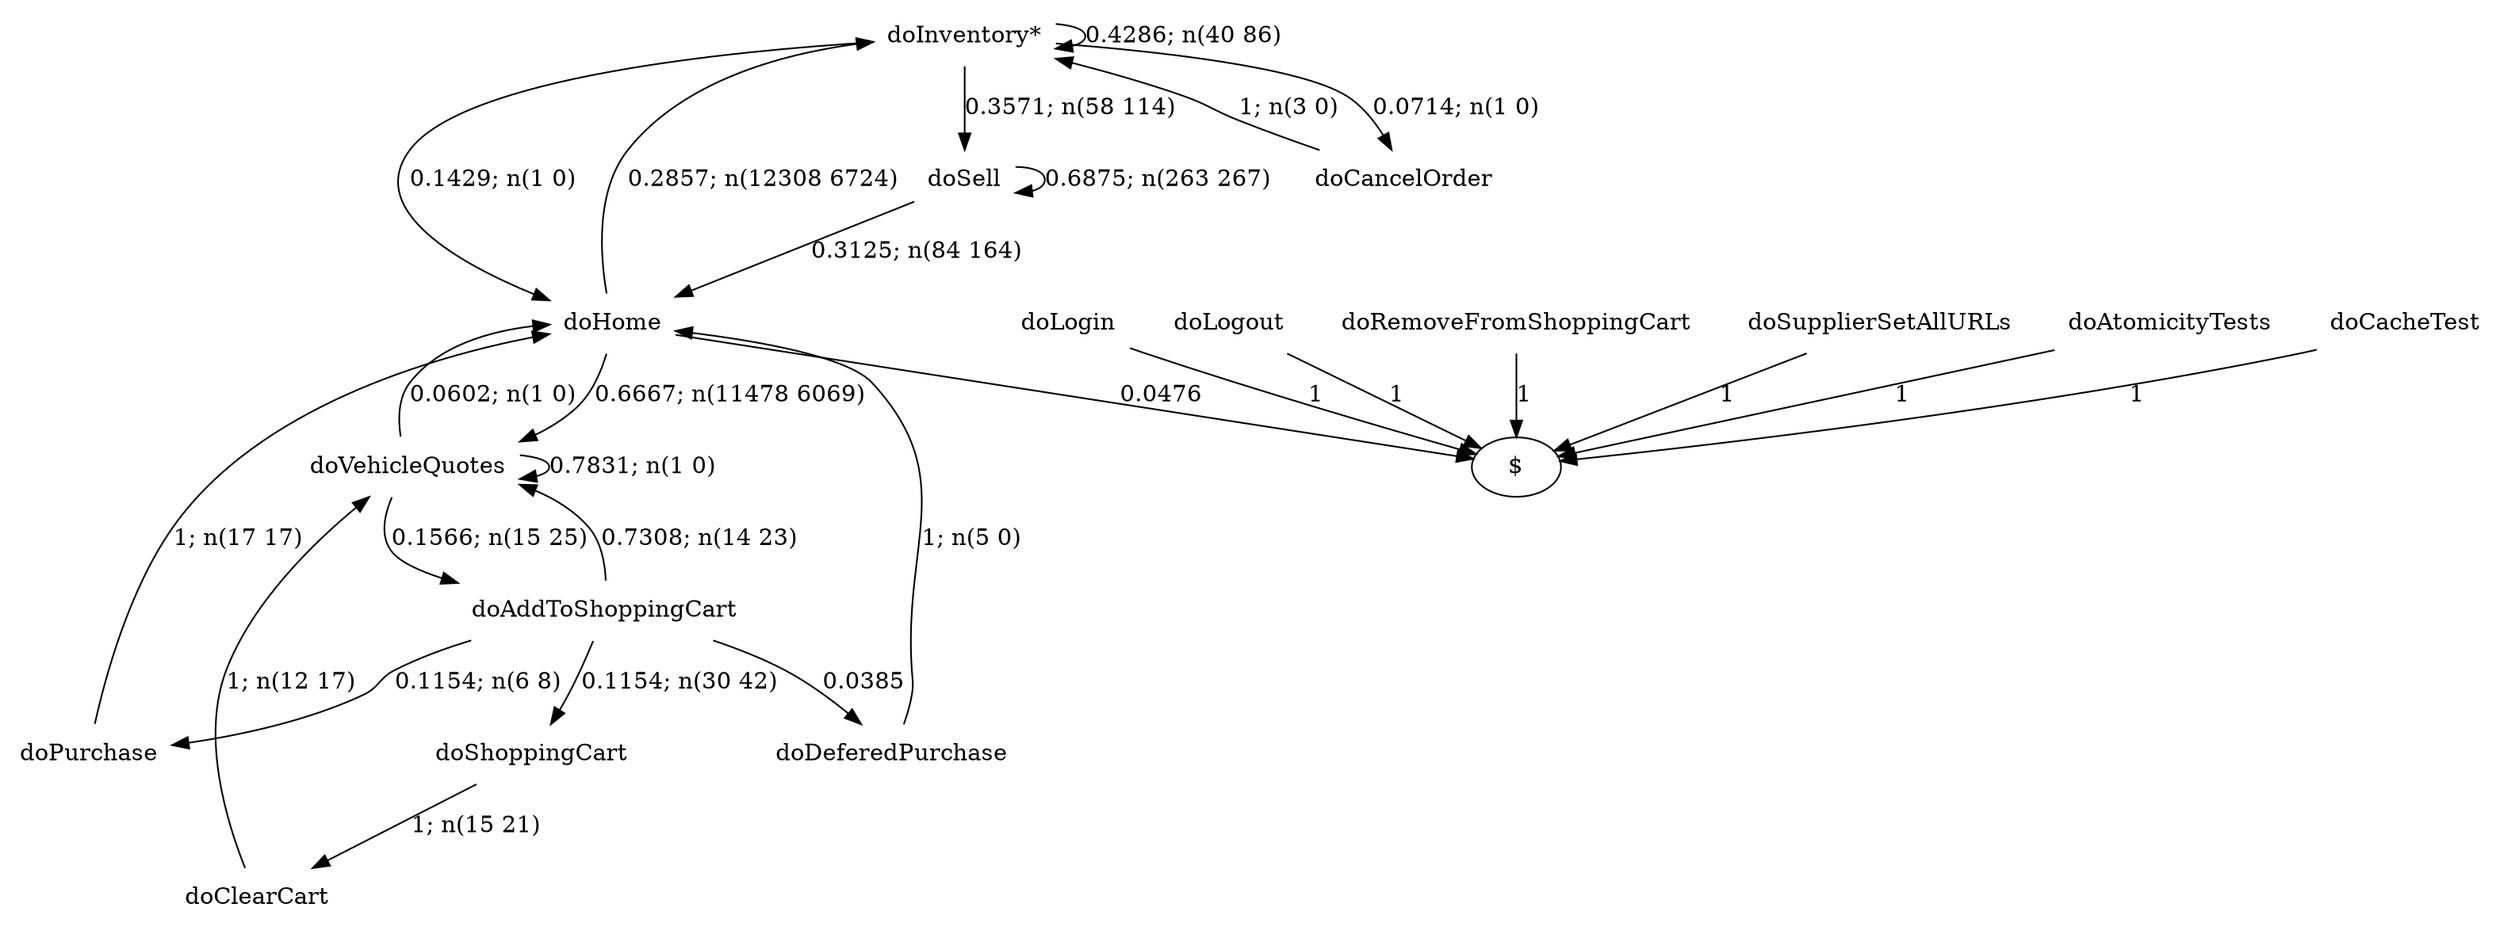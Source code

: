 digraph G {"doInventory*" [label="doInventory*",shape=none];"doSupplierSetAllURLs" [label="doSupplierSetAllURLs",shape=none];"doAtomicityTests" [label="doAtomicityTests",shape=none];"doCacheTest" [label="doCacheTest",shape=none];"doLogin" [label="doLogin",shape=none];"doVehicleQuotes" [label="doVehicleQuotes",shape=none];"doAddToShoppingCart" [label="doAddToShoppingCart",shape=none];"doDeferedPurchase" [label="doDeferedPurchase",shape=none];"doHome" [label="doHome",shape=none];"doShoppingCart" [label="doShoppingCart",shape=none];"doClearCart" [label="doClearCart",shape=none];"doPurchase" [label="doPurchase",shape=none];"doSell" [label="doSell",shape=none];"doLogout" [label="doLogout",shape=none];"doCancelOrder" [label="doCancelOrder",shape=none];"doRemoveFromShoppingCart" [label="doRemoveFromShoppingCart",shape=none];"doInventory*"->"doInventory*" [style=solid,label="0.4286; n(40 86)"];"doInventory*"->"doHome" [style=solid,label="0.1429; n(1 0)"];"doInventory*"->"doSell" [style=solid,label="0.3571; n(58 114)"];"doInventory*"->"doCancelOrder" [style=solid,label="0.0714; n(1 0)"];"doSupplierSetAllURLs"->"$" [style=solid,label="1"];"doAtomicityTests"->"$" [style=solid,label="1"];"doCacheTest"->"$" [style=solid,label="1"];"doLogin"->"$" [style=solid,label="1"];"doVehicleQuotes"->"doVehicleQuotes" [style=solid,label="0.7831; n(1 0)"];"doVehicleQuotes"->"doAddToShoppingCart" [style=solid,label="0.1566; n(15 25)"];"doVehicleQuotes"->"doHome" [style=solid,label="0.0602; n(1 0)"];"doAddToShoppingCart"->"doVehicleQuotes" [style=solid,label="0.7308; n(14 23)"];"doAddToShoppingCart"->"doDeferedPurchase" [style=solid,label="0.0385"];"doAddToShoppingCart"->"doShoppingCart" [style=solid,label="0.1154; n(30 42)"];"doAddToShoppingCart"->"doPurchase" [style=solid,label="0.1154; n(6 8)"];"doDeferedPurchase"->"doHome" [style=solid,label="1; n(5 0)"];"doHome"->"doInventory*" [style=solid,label="0.2857; n(12308 6724)"];"doHome"->"doVehicleQuotes" [style=solid,label="0.6667; n(11478 6069)"];"doHome"->"$" [style=solid,label="0.0476"];"doShoppingCart"->"doClearCart" [style=solid,label="1; n(15 21)"];"doClearCart"->"doVehicleQuotes" [style=solid,label="1; n(12 17)"];"doPurchase"->"doHome" [style=solid,label="1; n(17 17)"];"doSell"->"doHome" [style=solid,label="0.3125; n(84 164)"];"doSell"->"doSell" [style=solid,label="0.6875; n(263 267)"];"doLogout"->"$" [style=solid,label="1"];"doCancelOrder"->"doInventory*" [style=solid,label="1; n(3 0)"];"doRemoveFromShoppingCart"->"$" [style=solid,label="1"];}